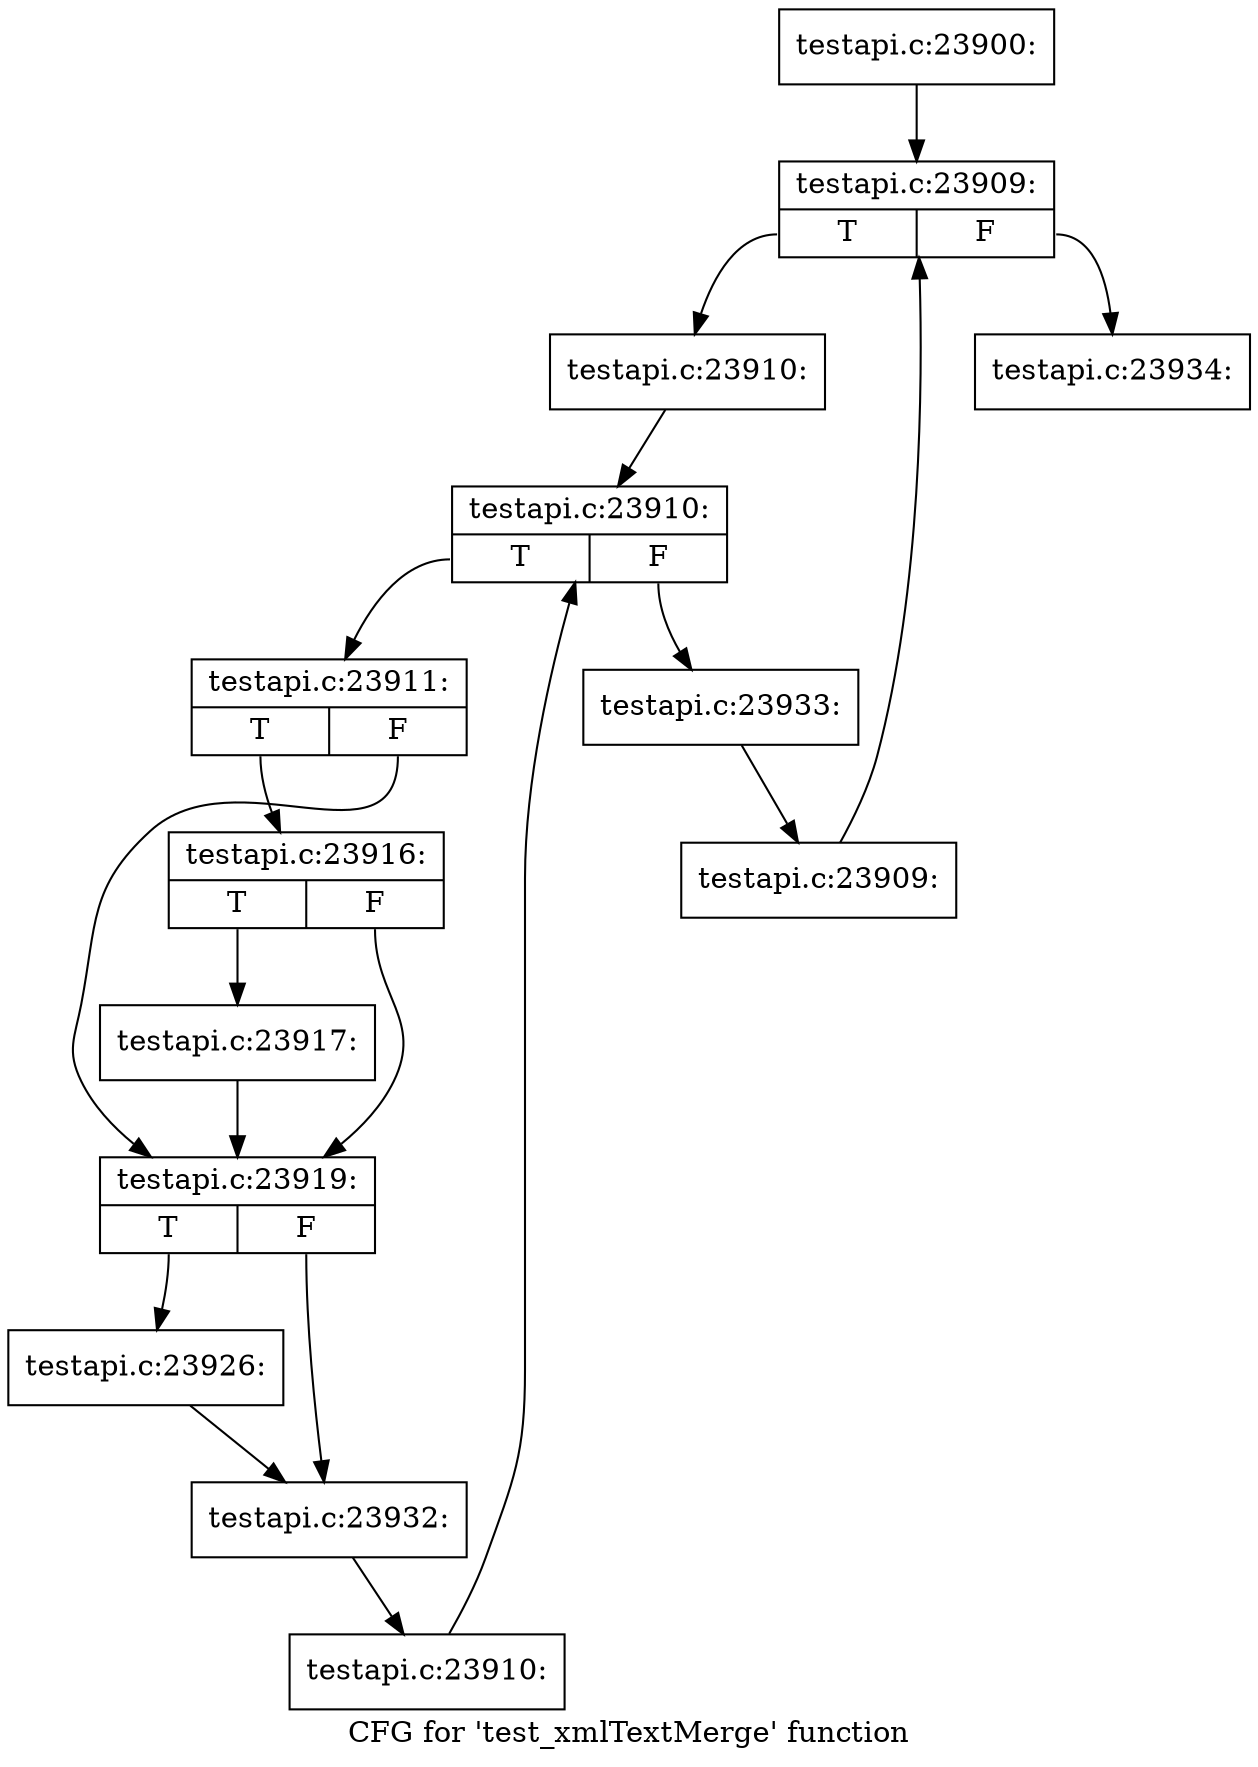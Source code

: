 digraph "CFG for 'test_xmlTextMerge' function" {
	label="CFG for 'test_xmlTextMerge' function";

	Node0x4dc4cf0 [shape=record,label="{testapi.c:23900:}"];
	Node0x4dc4cf0 -> Node0x4dd2700;
	Node0x4dd2700 [shape=record,label="{testapi.c:23909:|{<s0>T|<s1>F}}"];
	Node0x4dd2700:s0 -> Node0x4dd29e0;
	Node0x4dd2700:s1 -> Node0x4dd2560;
	Node0x4dd29e0 [shape=record,label="{testapi.c:23910:}"];
	Node0x4dd29e0 -> Node0x4dd2dd0;
	Node0x4dd2dd0 [shape=record,label="{testapi.c:23910:|{<s0>T|<s1>F}}"];
	Node0x4dd2dd0:s0 -> Node0x4dd3050;
	Node0x4dd2dd0:s1 -> Node0x4dd2cb0;
	Node0x4dd3050 [shape=record,label="{testapi.c:23911:|{<s0>T|<s1>F}}"];
	Node0x4dd3050:s0 -> Node0x4dd43f0;
	Node0x4dd3050:s1 -> Node0x4dd4440;
	Node0x4dd43f0 [shape=record,label="{testapi.c:23916:|{<s0>T|<s1>F}}"];
	Node0x4dd43f0:s0 -> Node0x4dd4110;
	Node0x4dd43f0:s1 -> Node0x4dd4440;
	Node0x4dd4110 [shape=record,label="{testapi.c:23917:}"];
	Node0x4dd4110 -> Node0x4dd4440;
	Node0x4dd4440 [shape=record,label="{testapi.c:23919:|{<s0>T|<s1>F}}"];
	Node0x4dd4440:s0 -> Node0x4dd5600;
	Node0x4dd4440:s1 -> Node0x4dd5650;
	Node0x4dd5600 [shape=record,label="{testapi.c:23926:}"];
	Node0x4dd5600 -> Node0x4dd5650;
	Node0x4dd5650 [shape=record,label="{testapi.c:23932:}"];
	Node0x4dd5650 -> Node0x4dd2fc0;
	Node0x4dd2fc0 [shape=record,label="{testapi.c:23910:}"];
	Node0x4dd2fc0 -> Node0x4dd2dd0;
	Node0x4dd2cb0 [shape=record,label="{testapi.c:23933:}"];
	Node0x4dd2cb0 -> Node0x4dd2950;
	Node0x4dd2950 [shape=record,label="{testapi.c:23909:}"];
	Node0x4dd2950 -> Node0x4dd2700;
	Node0x4dd2560 [shape=record,label="{testapi.c:23934:}"];
}
